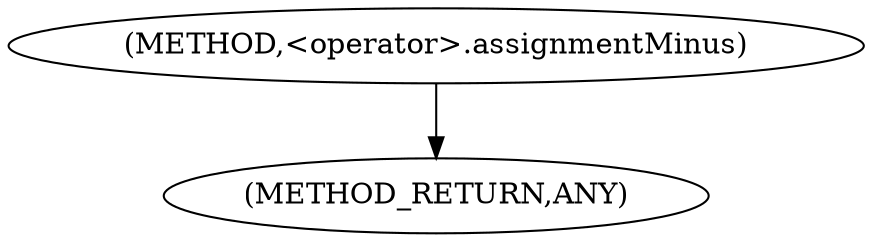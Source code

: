 digraph "&lt;operator&gt;.assignmentMinus" {  
"100189" [label = <(METHOD,&lt;operator&gt;.assignmentMinus)> ]
"100192" [label = <(METHOD_RETURN,ANY)> ]
  "100189" -> "100192" 
}
